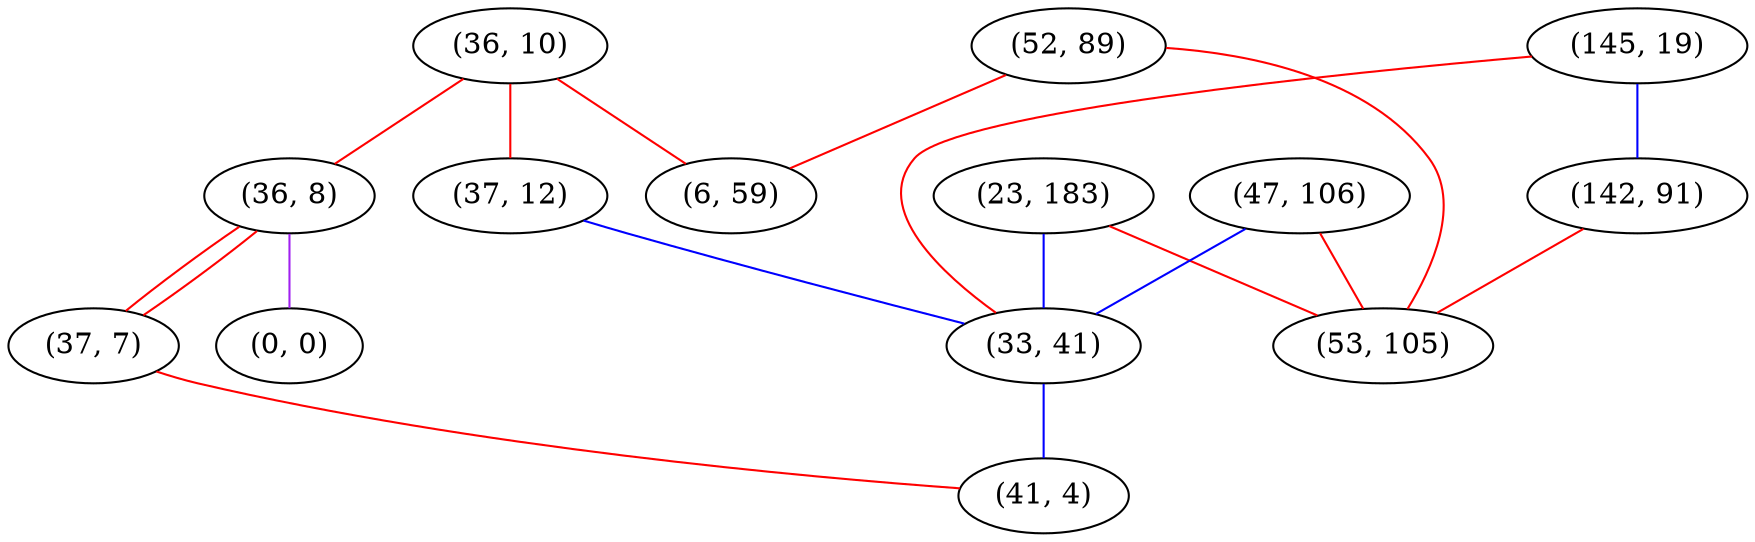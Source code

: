 graph "" {
"(36, 10)";
"(145, 19)";
"(52, 89)";
"(36, 8)";
"(37, 12)";
"(37, 7)";
"(23, 183)";
"(47, 106)";
"(142, 91)";
"(53, 105)";
"(0, 0)";
"(33, 41)";
"(41, 4)";
"(6, 59)";
"(36, 10)" -- "(6, 59)"  [color=red, key=0, weight=1];
"(36, 10)" -- "(37, 12)"  [color=red, key=0, weight=1];
"(36, 10)" -- "(36, 8)"  [color=red, key=0, weight=1];
"(145, 19)" -- "(142, 91)"  [color=blue, key=0, weight=3];
"(145, 19)" -- "(33, 41)"  [color=red, key=0, weight=1];
"(52, 89)" -- "(6, 59)"  [color=red, key=0, weight=1];
"(52, 89)" -- "(53, 105)"  [color=red, key=0, weight=1];
"(36, 8)" -- "(37, 7)"  [color=red, key=0, weight=1];
"(36, 8)" -- "(37, 7)"  [color=red, key=1, weight=1];
"(36, 8)" -- "(0, 0)"  [color=purple, key=0, weight=4];
"(37, 12)" -- "(33, 41)"  [color=blue, key=0, weight=3];
"(37, 7)" -- "(41, 4)"  [color=red, key=0, weight=1];
"(23, 183)" -- "(53, 105)"  [color=red, key=0, weight=1];
"(23, 183)" -- "(33, 41)"  [color=blue, key=0, weight=3];
"(47, 106)" -- "(53, 105)"  [color=red, key=0, weight=1];
"(47, 106)" -- "(33, 41)"  [color=blue, key=0, weight=3];
"(142, 91)" -- "(53, 105)"  [color=red, key=0, weight=1];
"(33, 41)" -- "(41, 4)"  [color=blue, key=0, weight=3];
}
